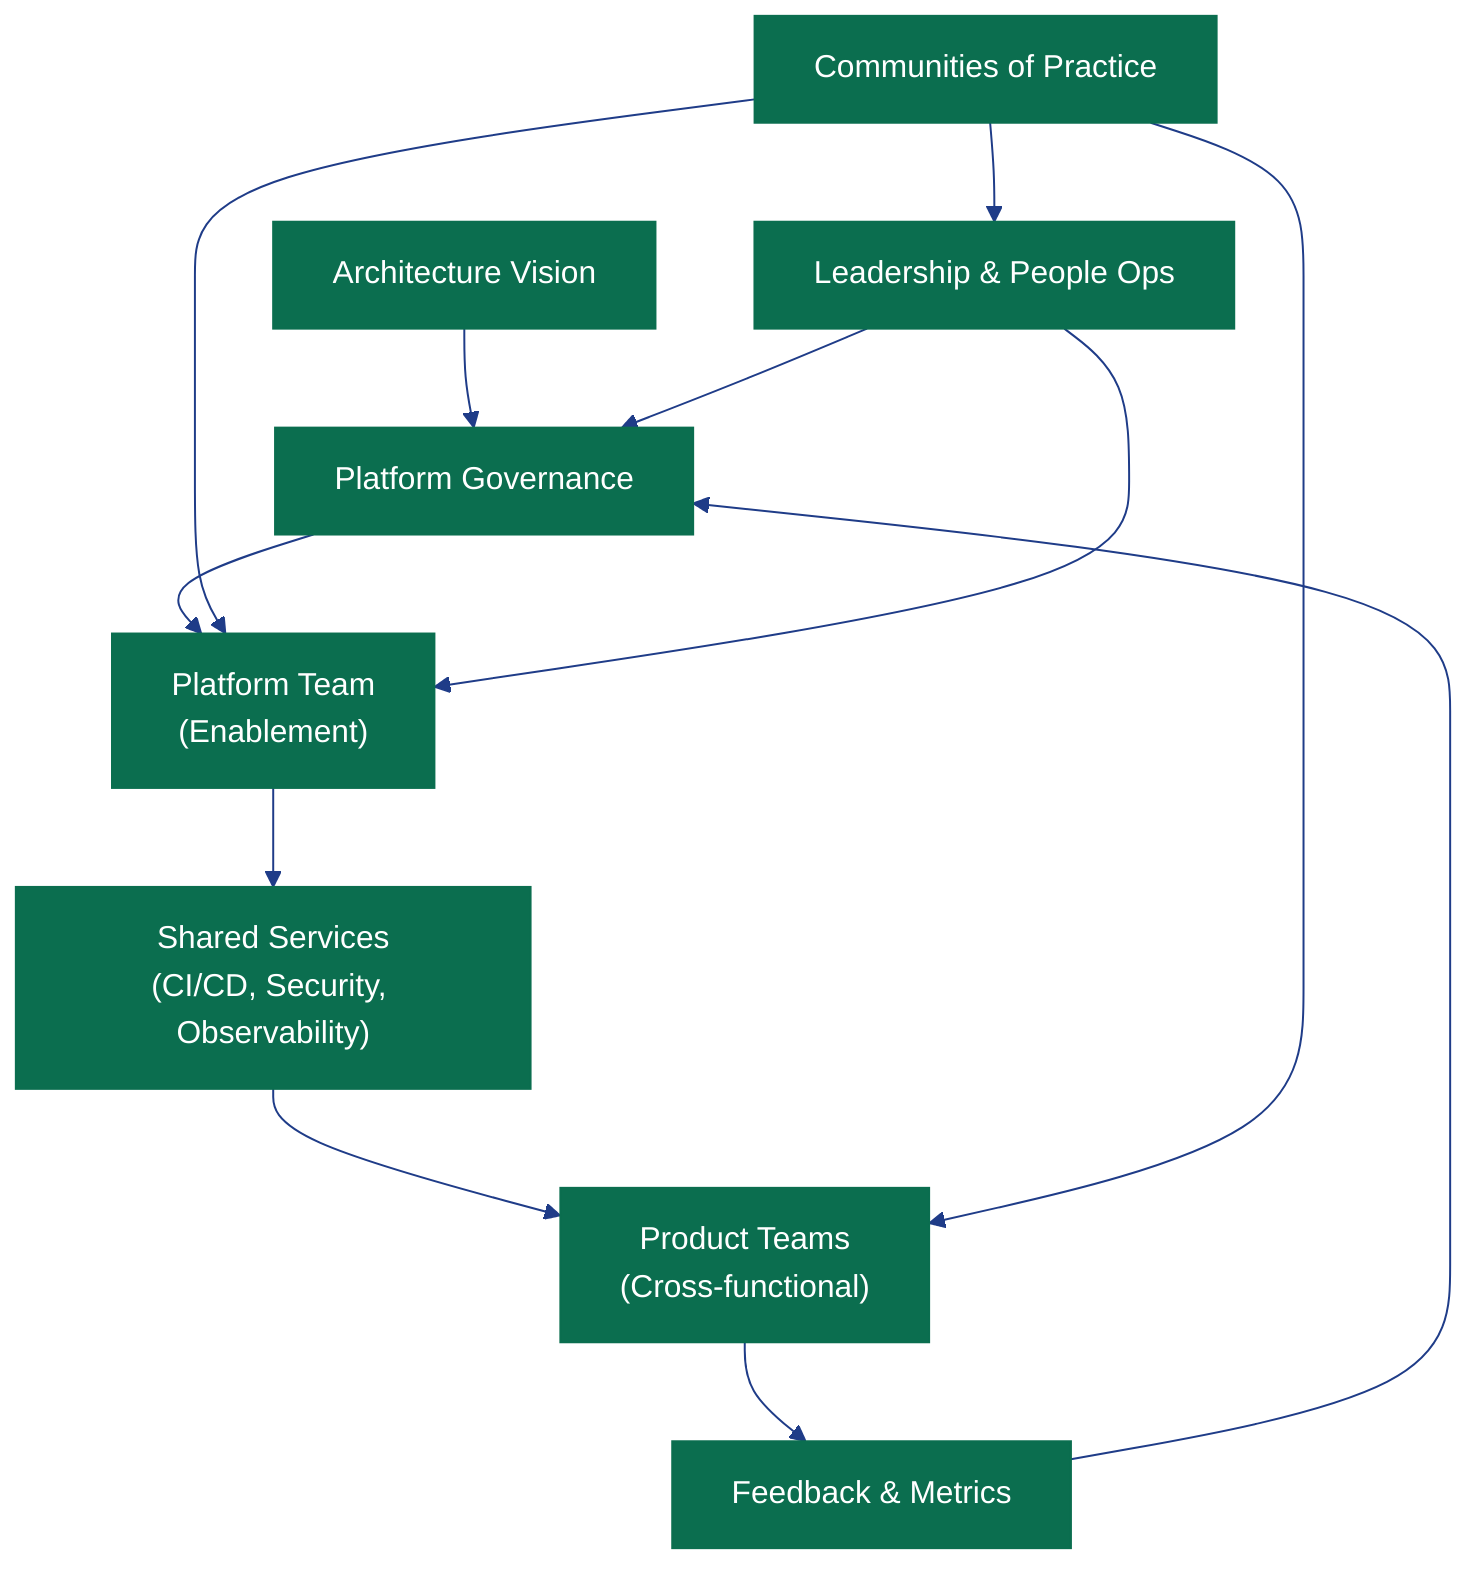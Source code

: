 ---
config:
  theme: 'base'
  themeVariables:
    primaryColor: '#0B6E4F'
    primaryTextColor: '#ffffff'
    primaryBorderColor: '#0B6E4F'
    lineColor: '#1F3C88'
    secondaryColor: '#F18F01'
    tertiaryColor: '#ffffff'
---
flowchart TB
    Vision["Architecture Vision"] --> Governance["Platform Governance"]
    Governance --> PlatformTeam["Platform Team\n(Enablement)"]
    PlatformTeam --> SharedServices["Shared Services\n(CI/CD, Security, Observability)"]
    SharedServices --> ProductTeams["Product Teams\n(Cross-functional)"]
    ProductTeams --> Feedback["Feedback & Metrics"]
    Feedback --> Governance
    Communities["Communities of Practice"] --> PlatformTeam
    Communities --> ProductTeams
    Communities --> Leadership["Leadership & People Ops"]
    Leadership --> Governance
    Leadership --> PlatformTeam